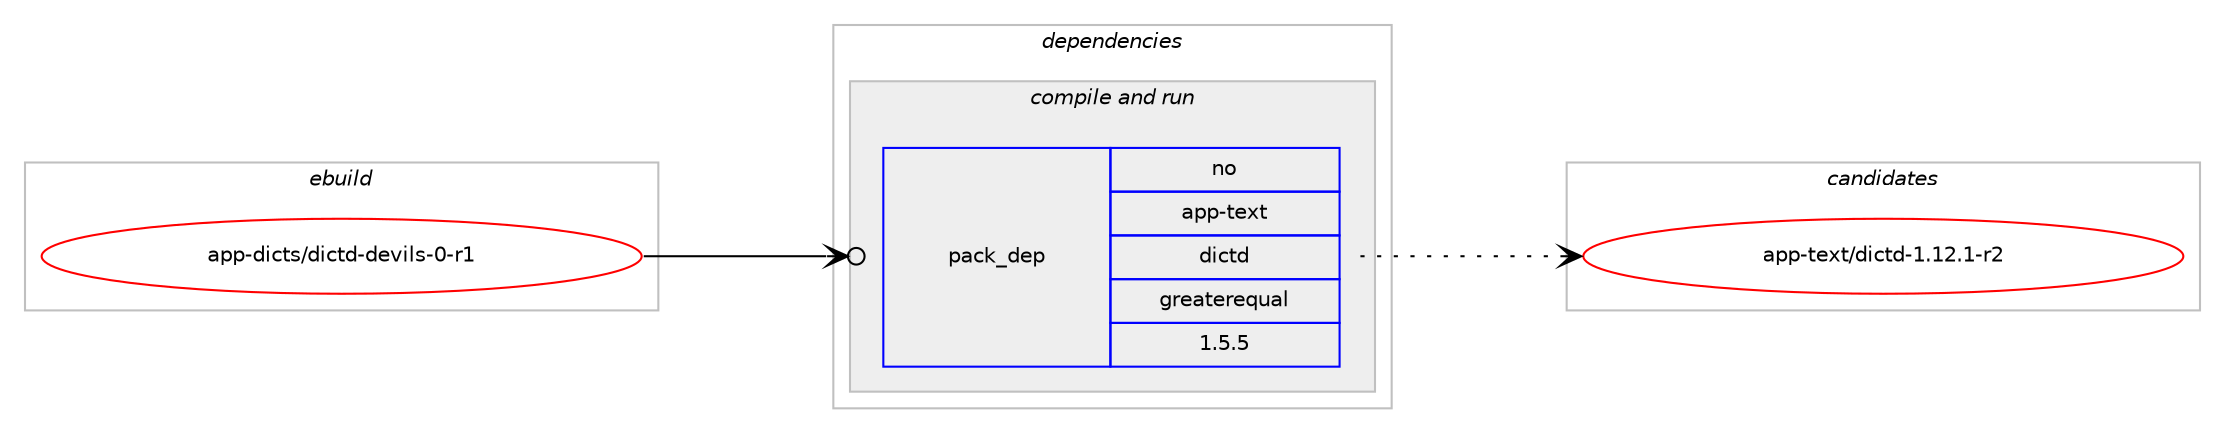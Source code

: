 digraph prolog {

# *************
# Graph options
# *************

newrank=true;
concentrate=true;
compound=true;
graph [rankdir=LR,fontname=Helvetica,fontsize=10,ranksep=1.5];#, ranksep=2.5, nodesep=0.2];
edge  [arrowhead=vee];
node  [fontname=Helvetica,fontsize=10];

# **********
# The ebuild
# **********

subgraph cluster_leftcol {
color=gray;
rank=same;
label=<<i>ebuild</i>>;
id [label="app-dicts/dictd-devils-0-r1", color=red, width=4, href="../app-dicts/dictd-devils-0-r1.svg"];
}

# ****************
# The dependencies
# ****************

subgraph cluster_midcol {
color=gray;
label=<<i>dependencies</i>>;
subgraph cluster_compile {
fillcolor="#eeeeee";
style=filled;
label=<<i>compile</i>>;
}
subgraph cluster_compileandrun {
fillcolor="#eeeeee";
style=filled;
label=<<i>compile and run</i>>;
subgraph pack909441 {
dependency1277351 [label=<<TABLE BORDER="0" CELLBORDER="1" CELLSPACING="0" CELLPADDING="4" WIDTH="220"><TR><TD ROWSPAN="6" CELLPADDING="30">pack_dep</TD></TR><TR><TD WIDTH="110">no</TD></TR><TR><TD>app-text</TD></TR><TR><TD>dictd</TD></TR><TR><TD>greaterequal</TD></TR><TR><TD>1.5.5</TD></TR></TABLE>>, shape=none, color=blue];
}
id:e -> dependency1277351:w [weight=20,style="solid",arrowhead="odotvee"];
}
subgraph cluster_run {
fillcolor="#eeeeee";
style=filled;
label=<<i>run</i>>;
}
}

# **************
# The candidates
# **************

subgraph cluster_choices {
rank=same;
color=gray;
label=<<i>candidates</i>>;

subgraph choice909441 {
color=black;
nodesep=1;
choice97112112451161011201164710010599116100454946495046494511450 [label="app-text/dictd-1.12.1-r2", color=red, width=4,href="../app-text/dictd-1.12.1-r2.svg"];
dependency1277351:e -> choice97112112451161011201164710010599116100454946495046494511450:w [style=dotted,weight="100"];
}
}

}
